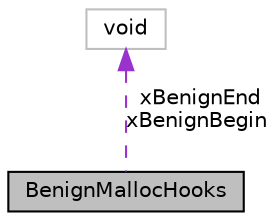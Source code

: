 digraph "BenignMallocHooks"
{
 // LATEX_PDF_SIZE
  edge [fontname="Helvetica",fontsize="10",labelfontname="Helvetica",labelfontsize="10"];
  node [fontname="Helvetica",fontsize="10",shape=record];
  Node1 [label="BenignMallocHooks",height=0.2,width=0.4,color="black", fillcolor="grey75", style="filled", fontcolor="black",tooltip=" "];
  Node2 -> Node1 [dir="back",color="darkorchid3",fontsize="10",style="dashed",label=" xBenignEnd\nxBenignBegin" ];
  Node2 [label="void",height=0.2,width=0.4,color="grey75", fillcolor="white", style="filled",tooltip=" "];
}
